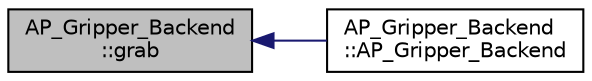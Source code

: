 digraph "AP_Gripper_Backend::grab"
{
 // INTERACTIVE_SVG=YES
  edge [fontname="Helvetica",fontsize="10",labelfontname="Helvetica",labelfontsize="10"];
  node [fontname="Helvetica",fontsize="10",shape=record];
  rankdir="LR";
  Node1 [label="AP_Gripper_Backend\l::grab",height=0.2,width=0.4,color="black", fillcolor="grey75", style="filled", fontcolor="black"];
  Node1 -> Node2 [dir="back",color="midnightblue",fontsize="10",style="solid",fontname="Helvetica"];
  Node2 [label="AP_Gripper_Backend\l::AP_Gripper_Backend",height=0.2,width=0.4,color="black", fillcolor="white", style="filled",URL="$classAP__Gripper__Backend.html#a8b54f49eac3b41623c7b758ec20bed31"];
}
